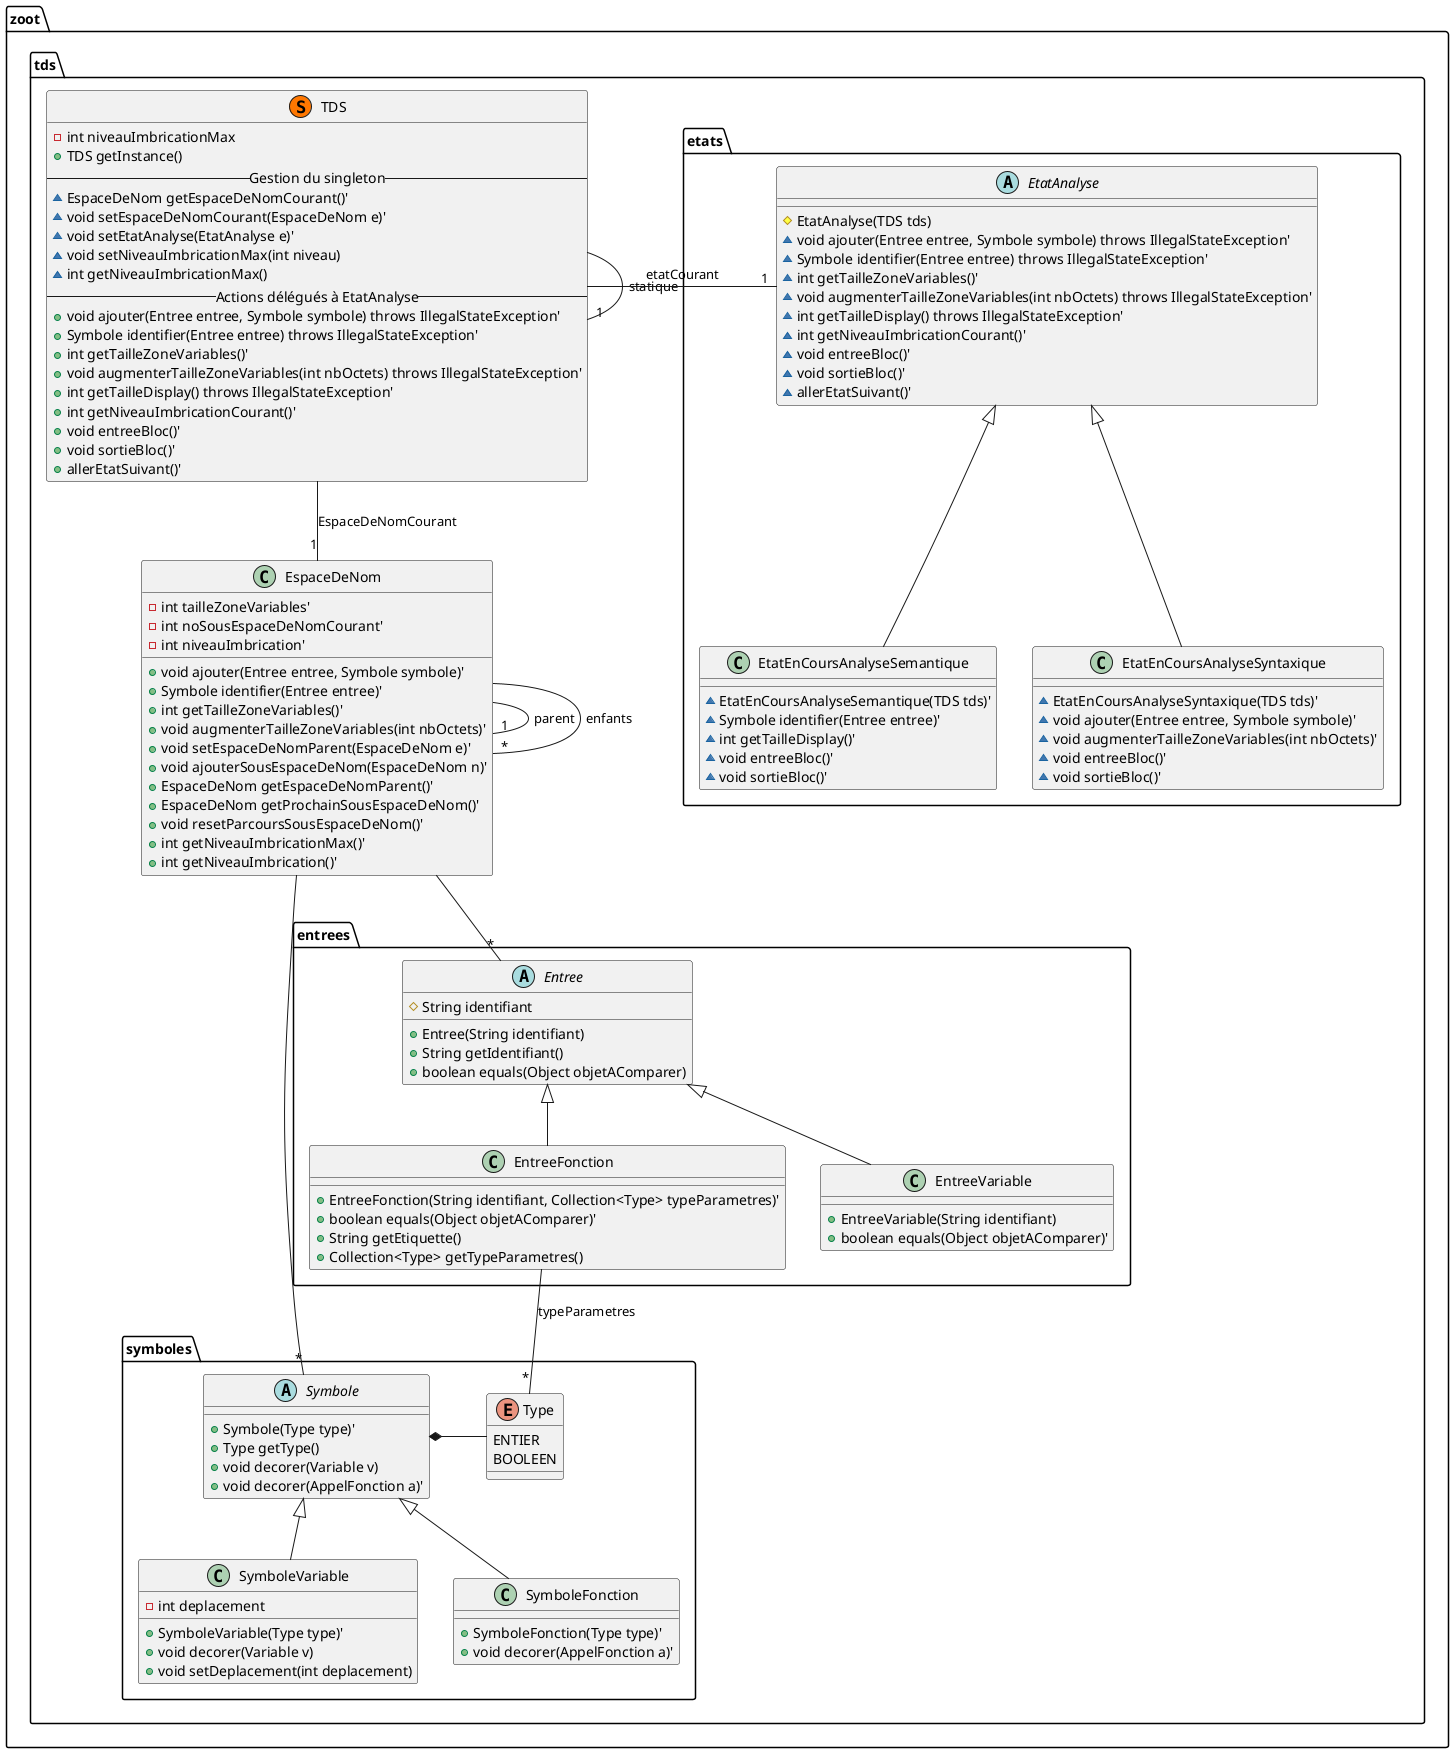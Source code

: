 @startuml "tds"

namespace zoot.tds {
  ' Includes

  ' Classes
  class TDS << (S,#FF7700) >> {
    - int niveauImbricationMax
    + TDS getInstance()
    -- Gestion du singleton --
    ~ EspaceDeNom getEspaceDeNomCourant()'
    ~ void setEspaceDeNomCourant(EspaceDeNom e)'
    ~ void setEtatAnalyse(EtatAnalyse e)'
    ~ void setNiveauImbricationMax(int niveau)
    ~ int getNiveauImbricationMax()
    -- Actions délégués à EtatAnalyse --
    + void ajouter(Entree entree, Symbole symbole) throws IllegalStateException'
    + Symbole identifier(Entree entree) throws IllegalStateException'
    + int getTailleZoneVariables()'
    + void augmenterTailleZoneVariables(int nbOctets) throws IllegalStateException'
    + int getTailleDisplay() throws IllegalStateException'
    + int getNiveauImbricationCourant()'
    + void entreeBloc()'
    + void sortieBloc()'
    + allerEtatSuivant()'
  }

  class EspaceDeNom {
    - int tailleZoneVariables'
    - int noSousEspaceDeNomCourant'
    - int niveauImbrication'
    + void ajouter(Entree entree, Symbole symbole)'
    + Symbole identifier(Entree entree)'
    + int getTailleZoneVariables()'
    + void augmenterTailleZoneVariables(int nbOctets)'
    + void setEspaceDeNomParent(EspaceDeNom e)'
    + void ajouterSousEspaceDeNom(EspaceDeNom n)'
    + EspaceDeNom getEspaceDeNomParent()'
    + EspaceDeNom getProchainSousEspaceDeNom()'
    + void resetParcoursSousEspaceDeNom()'
    + int getNiveauImbricationMax()'
    + int getNiveauImbrication()'
  }

  namespace etats {
    abstract EtatAnalyse {
      # EtatAnalyse(TDS tds)
      ~ void ajouter(Entree entree, Symbole symbole) throws IllegalStateException'
      ~ Symbole identifier(Entree entree) throws IllegalStateException'
      ~ int getTailleZoneVariables()'
      ~ void augmenterTailleZoneVariables(int nbOctets) throws IllegalStateException'
      ~ int getTailleDisplay() throws IllegalStateException'
      ~ int getNiveauImbricationCourant()'
      ~ void entreeBloc()'
      ~ void sortieBloc()'
      ~ allerEtatSuivant()'
    }

    class EtatEnCoursAnalyseSyntaxique {
      ~ EtatEnCoursAnalyseSyntaxique(TDS tds)'
      ~ void ajouter(Entree entree, Symbole symbole)'
      ~ void augmenterTailleZoneVariables(int nbOctets)'
      ~ void entreeBloc()'
      ~ void sortieBloc()'
    }

    class EtatEnCoursAnalyseSemantique {
      ~ EtatEnCoursAnalyseSemantique(TDS tds)'
      ~ Symbole identifier(Entree entree)'
      ~ int getTailleDisplay()'
      ~ void entreeBloc()'
      ~ void sortieBloc()'
    }
  }


  namespace entrees {
    abstract class Entree {
      # String identifiant
      + Entree(String identifiant)
      + String getIdentifiant()
      + boolean equals(Object objetAComparer)
    }

    class EntreeVariable {
      + EntreeVariable(String identifiant)
      + boolean equals(Object objetAComparer)'
    }

    class EntreeFonction {
      + EntreeFonction(String identifiant, Collection<Type> typeParametres)'
      + boolean equals(Object objetAComparer)'
      + String getEtiquette()
      + Collection<Type> getTypeParametres()
    }
  }

  namespace symboles {
    abstract class Symbole {
      + Symbole(Type type)'
      + Type getType()
      + void decorer(Variable v)
      + void decorer(AppelFonction a)'
    }

    class SymboleVariable {
      - int deplacement
      + SymboleVariable(Type type)'
      + void decorer(Variable v)
      + void setDeplacement(int deplacement)
    }

    class SymboleFonction {
      + SymboleFonction(Type type)'
      + void decorer(AppelFonction a)'
    }

    enum Type {
      ENTIER
      BOOLEEN
    }
  }

  ' Relations entre les classes
  TDS --"1" TDS : statique
  TDS --"1" EspaceDeNom : EspaceDeNomCourant
  TDS -left-"1" EtatAnalyse : etatCourant
  EspaceDeNom --"*" Entree
  EspaceDeNom --"*" Symbole
  Symbole *-left- Type
  SymboleVariable -up-|> Symbole
  EntreeVariable -up-|> Entree
  SymboleFonction -up-|> Symbole
  EntreeFonction -up-|> Entree
  EntreeFonction --"*" Type : typeParametres
  EtatEnCoursAnalyseSemantique -up-|> EtatAnalyse
  EtatEnCoursAnalyseSyntaxique -up-|> EtatAnalyse
  EspaceDeNom --"1" EspaceDeNom : parent
  EspaceDeNom --"*" EspaceDeNom : enfants
}

@enduml

